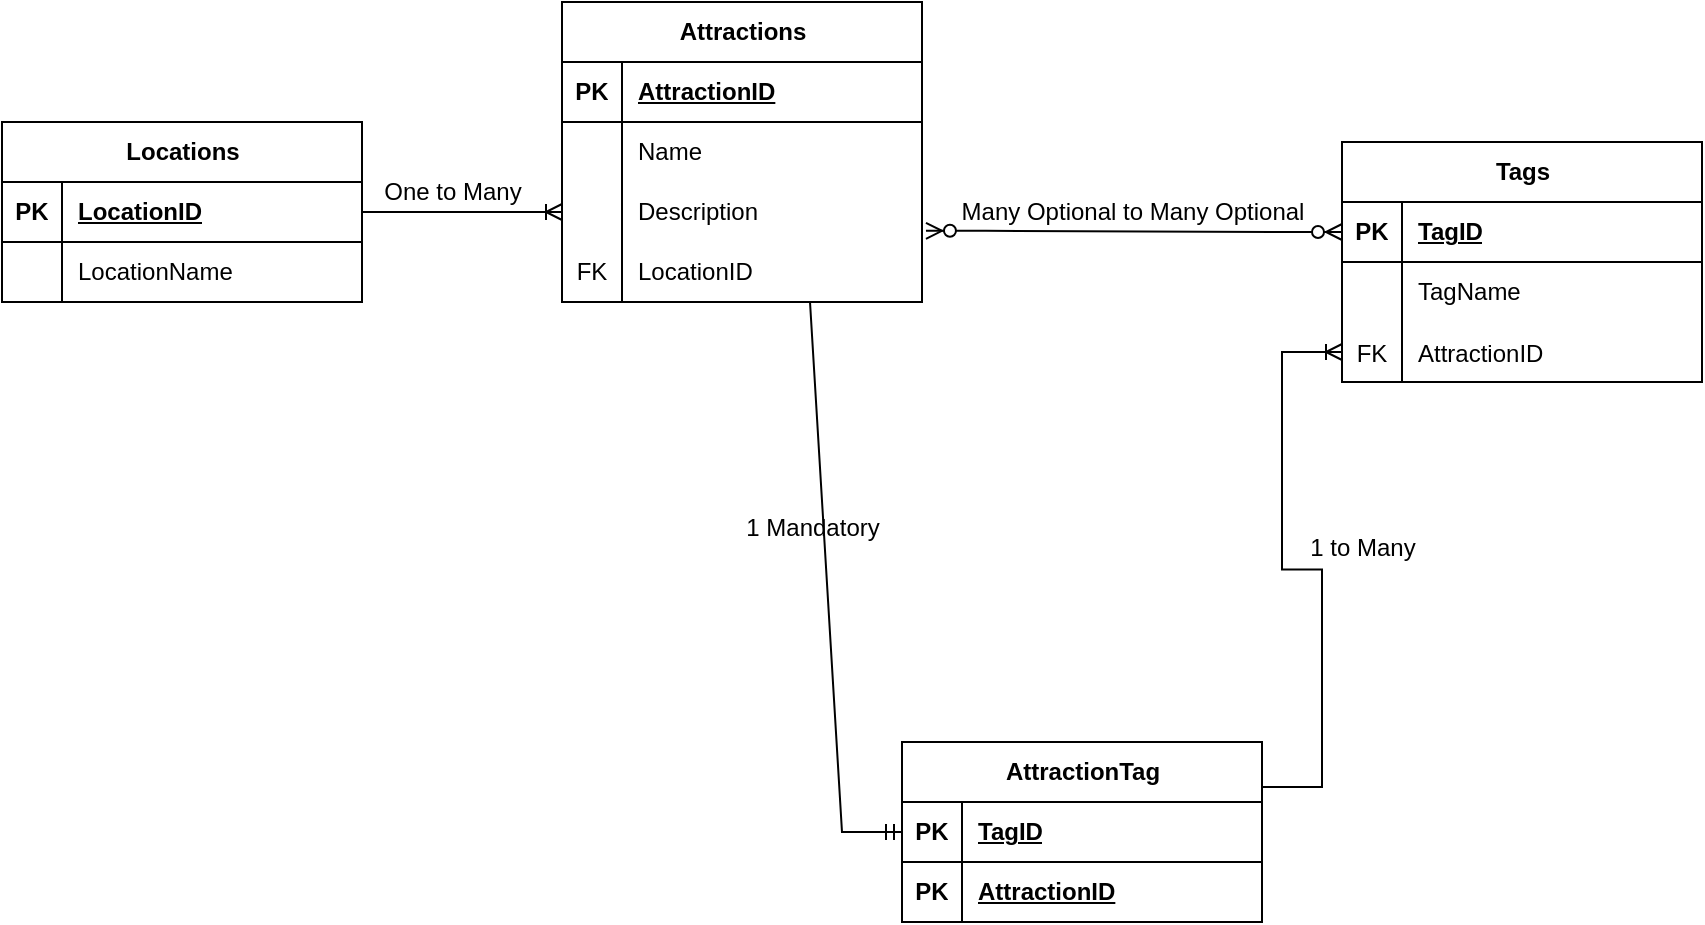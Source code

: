 <mxfile version="26.0.16">
  <diagram name="Side-1" id="rKUyRxC4BYb56EQMGkzL">
    <mxGraphModel dx="1050" dy="618" grid="1" gridSize="10" guides="1" tooltips="1" connect="1" arrows="1" fold="1" page="1" pageScale="1" pageWidth="827" pageHeight="1169" math="0" shadow="0">
      <root>
        <mxCell id="0" />
        <mxCell id="1" parent="0" />
        <mxCell id="lKHlqPu1OPqGblEZREFZ-5" value="Attractions" style="shape=table;startSize=30;container=1;collapsible=1;childLayout=tableLayout;fixedRows=1;rowLines=0;fontStyle=1;align=center;resizeLast=1;html=1;" vertex="1" parent="1">
          <mxGeometry x="320" y="150" width="180" height="150" as="geometry" />
        </mxCell>
        <mxCell id="lKHlqPu1OPqGblEZREFZ-6" value="" style="shape=tableRow;horizontal=0;startSize=0;swimlaneHead=0;swimlaneBody=0;fillColor=none;collapsible=0;dropTarget=0;points=[[0,0.5],[1,0.5]];portConstraint=eastwest;top=0;left=0;right=0;bottom=1;" vertex="1" parent="lKHlqPu1OPqGblEZREFZ-5">
          <mxGeometry y="30" width="180" height="30" as="geometry" />
        </mxCell>
        <mxCell id="lKHlqPu1OPqGblEZREFZ-7" value="PK" style="shape=partialRectangle;connectable=0;fillColor=none;top=0;left=0;bottom=0;right=0;fontStyle=1;overflow=hidden;whiteSpace=wrap;html=1;" vertex="1" parent="lKHlqPu1OPqGblEZREFZ-6">
          <mxGeometry width="30" height="30" as="geometry">
            <mxRectangle width="30" height="30" as="alternateBounds" />
          </mxGeometry>
        </mxCell>
        <mxCell id="lKHlqPu1OPqGblEZREFZ-8" value="AttractionID" style="shape=partialRectangle;connectable=0;fillColor=none;top=0;left=0;bottom=0;right=0;align=left;spacingLeft=6;fontStyle=5;overflow=hidden;whiteSpace=wrap;html=1;" vertex="1" parent="lKHlqPu1OPqGblEZREFZ-6">
          <mxGeometry x="30" width="150" height="30" as="geometry">
            <mxRectangle width="150" height="30" as="alternateBounds" />
          </mxGeometry>
        </mxCell>
        <mxCell id="lKHlqPu1OPqGblEZREFZ-9" value="" style="shape=tableRow;horizontal=0;startSize=0;swimlaneHead=0;swimlaneBody=0;fillColor=none;collapsible=0;dropTarget=0;points=[[0,0.5],[1,0.5]];portConstraint=eastwest;top=0;left=0;right=0;bottom=0;" vertex="1" parent="lKHlqPu1OPqGblEZREFZ-5">
          <mxGeometry y="60" width="180" height="30" as="geometry" />
        </mxCell>
        <mxCell id="lKHlqPu1OPqGblEZREFZ-10" value="" style="shape=partialRectangle;connectable=0;fillColor=none;top=0;left=0;bottom=0;right=0;editable=1;overflow=hidden;whiteSpace=wrap;html=1;" vertex="1" parent="lKHlqPu1OPqGblEZREFZ-9">
          <mxGeometry width="30" height="30" as="geometry">
            <mxRectangle width="30" height="30" as="alternateBounds" />
          </mxGeometry>
        </mxCell>
        <mxCell id="lKHlqPu1OPqGblEZREFZ-11" value="Name" style="shape=partialRectangle;connectable=0;fillColor=none;top=0;left=0;bottom=0;right=0;align=left;spacingLeft=6;overflow=hidden;whiteSpace=wrap;html=1;" vertex="1" parent="lKHlqPu1OPqGblEZREFZ-9">
          <mxGeometry x="30" width="150" height="30" as="geometry">
            <mxRectangle width="150" height="30" as="alternateBounds" />
          </mxGeometry>
        </mxCell>
        <mxCell id="lKHlqPu1OPqGblEZREFZ-12" value="" style="shape=tableRow;horizontal=0;startSize=0;swimlaneHead=0;swimlaneBody=0;fillColor=none;collapsible=0;dropTarget=0;points=[[0,0.5],[1,0.5]];portConstraint=eastwest;top=0;left=0;right=0;bottom=0;" vertex="1" parent="lKHlqPu1OPqGblEZREFZ-5">
          <mxGeometry y="90" width="180" height="30" as="geometry" />
        </mxCell>
        <mxCell id="lKHlqPu1OPqGblEZREFZ-13" value="" style="shape=partialRectangle;connectable=0;fillColor=none;top=0;left=0;bottom=0;right=0;editable=1;overflow=hidden;whiteSpace=wrap;html=1;" vertex="1" parent="lKHlqPu1OPqGblEZREFZ-12">
          <mxGeometry width="30" height="30" as="geometry">
            <mxRectangle width="30" height="30" as="alternateBounds" />
          </mxGeometry>
        </mxCell>
        <mxCell id="lKHlqPu1OPqGblEZREFZ-14" value="Description" style="shape=partialRectangle;connectable=0;fillColor=none;top=0;left=0;bottom=0;right=0;align=left;spacingLeft=6;overflow=hidden;whiteSpace=wrap;html=1;" vertex="1" parent="lKHlqPu1OPqGblEZREFZ-12">
          <mxGeometry x="30" width="150" height="30" as="geometry">
            <mxRectangle width="150" height="30" as="alternateBounds" />
          </mxGeometry>
        </mxCell>
        <mxCell id="lKHlqPu1OPqGblEZREFZ-15" value="" style="shape=tableRow;horizontal=0;startSize=0;swimlaneHead=0;swimlaneBody=0;fillColor=none;collapsible=0;dropTarget=0;points=[[0,0.5],[1,0.5]];portConstraint=eastwest;top=0;left=0;right=0;bottom=0;" vertex="1" parent="lKHlqPu1OPqGblEZREFZ-5">
          <mxGeometry y="120" width="180" height="30" as="geometry" />
        </mxCell>
        <mxCell id="lKHlqPu1OPqGblEZREFZ-16" value="FK" style="shape=partialRectangle;connectable=0;fillColor=none;top=0;left=0;bottom=0;right=0;editable=1;overflow=hidden;whiteSpace=wrap;html=1;" vertex="1" parent="lKHlqPu1OPqGblEZREFZ-15">
          <mxGeometry width="30" height="30" as="geometry">
            <mxRectangle width="30" height="30" as="alternateBounds" />
          </mxGeometry>
        </mxCell>
        <mxCell id="lKHlqPu1OPqGblEZREFZ-17" value="LocationID" style="shape=partialRectangle;connectable=0;fillColor=none;top=0;left=0;bottom=0;right=0;align=left;spacingLeft=6;overflow=hidden;whiteSpace=wrap;html=1;" vertex="1" parent="lKHlqPu1OPqGblEZREFZ-15">
          <mxGeometry x="30" width="150" height="30" as="geometry">
            <mxRectangle width="150" height="30" as="alternateBounds" />
          </mxGeometry>
        </mxCell>
        <mxCell id="lKHlqPu1OPqGblEZREFZ-18" value="Locations" style="shape=table;startSize=30;container=1;collapsible=1;childLayout=tableLayout;fixedRows=1;rowLines=0;fontStyle=1;align=center;resizeLast=1;html=1;" vertex="1" parent="1">
          <mxGeometry x="40" y="210" width="180" height="90" as="geometry" />
        </mxCell>
        <mxCell id="lKHlqPu1OPqGblEZREFZ-19" value="" style="shape=tableRow;horizontal=0;startSize=0;swimlaneHead=0;swimlaneBody=0;fillColor=none;collapsible=0;dropTarget=0;points=[[0,0.5],[1,0.5]];portConstraint=eastwest;top=0;left=0;right=0;bottom=1;" vertex="1" parent="lKHlqPu1OPqGblEZREFZ-18">
          <mxGeometry y="30" width="180" height="30" as="geometry" />
        </mxCell>
        <mxCell id="lKHlqPu1OPqGblEZREFZ-20" value="PK" style="shape=partialRectangle;connectable=0;fillColor=none;top=0;left=0;bottom=0;right=0;fontStyle=1;overflow=hidden;whiteSpace=wrap;html=1;" vertex="1" parent="lKHlqPu1OPqGblEZREFZ-19">
          <mxGeometry width="30" height="30" as="geometry">
            <mxRectangle width="30" height="30" as="alternateBounds" />
          </mxGeometry>
        </mxCell>
        <mxCell id="lKHlqPu1OPqGblEZREFZ-21" value="LocationID" style="shape=partialRectangle;connectable=0;fillColor=none;top=0;left=0;bottom=0;right=0;align=left;spacingLeft=6;fontStyle=5;overflow=hidden;whiteSpace=wrap;html=1;" vertex="1" parent="lKHlqPu1OPqGblEZREFZ-19">
          <mxGeometry x="30" width="150" height="30" as="geometry">
            <mxRectangle width="150" height="30" as="alternateBounds" />
          </mxGeometry>
        </mxCell>
        <mxCell id="lKHlqPu1OPqGblEZREFZ-22" value="" style="shape=tableRow;horizontal=0;startSize=0;swimlaneHead=0;swimlaneBody=0;fillColor=none;collapsible=0;dropTarget=0;points=[[0,0.5],[1,0.5]];portConstraint=eastwest;top=0;left=0;right=0;bottom=0;" vertex="1" parent="lKHlqPu1OPqGblEZREFZ-18">
          <mxGeometry y="60" width="180" height="30" as="geometry" />
        </mxCell>
        <mxCell id="lKHlqPu1OPqGblEZREFZ-23" value="" style="shape=partialRectangle;connectable=0;fillColor=none;top=0;left=0;bottom=0;right=0;editable=1;overflow=hidden;whiteSpace=wrap;html=1;" vertex="1" parent="lKHlqPu1OPqGblEZREFZ-22">
          <mxGeometry width="30" height="30" as="geometry">
            <mxRectangle width="30" height="30" as="alternateBounds" />
          </mxGeometry>
        </mxCell>
        <mxCell id="lKHlqPu1OPqGblEZREFZ-24" value="LocationName" style="shape=partialRectangle;connectable=0;fillColor=none;top=0;left=0;bottom=0;right=0;align=left;spacingLeft=6;overflow=hidden;whiteSpace=wrap;html=1;" vertex="1" parent="lKHlqPu1OPqGblEZREFZ-22">
          <mxGeometry x="30" width="150" height="30" as="geometry">
            <mxRectangle width="150" height="30" as="alternateBounds" />
          </mxGeometry>
        </mxCell>
        <mxCell id="lKHlqPu1OPqGblEZREFZ-31" value="" style="edgeStyle=entityRelationEdgeStyle;fontSize=12;html=1;endArrow=ERoneToMany;rounded=0;exitX=1;exitY=0.5;exitDx=0;exitDy=0;entryX=0;entryY=0.5;entryDx=0;entryDy=0;" edge="1" parent="1" source="lKHlqPu1OPqGblEZREFZ-19" target="lKHlqPu1OPqGblEZREFZ-12">
          <mxGeometry width="100" height="100" relative="1" as="geometry">
            <mxPoint x="460" y="170" as="sourcePoint" />
            <mxPoint x="410" y="230" as="targetPoint" />
            <Array as="points">
              <mxPoint x="270" y="250" />
              <mxPoint x="430" y="180" />
              <mxPoint x="380" y="210" />
            </Array>
          </mxGeometry>
        </mxCell>
        <mxCell id="lKHlqPu1OPqGblEZREFZ-45" value="Tags" style="shape=table;startSize=30;container=1;collapsible=1;childLayout=tableLayout;fixedRows=1;rowLines=0;fontStyle=1;align=center;resizeLast=1;html=1;" vertex="1" parent="1">
          <mxGeometry x="710" y="220" width="180" height="120" as="geometry" />
        </mxCell>
        <mxCell id="lKHlqPu1OPqGblEZREFZ-46" value="" style="shape=tableRow;horizontal=0;startSize=0;swimlaneHead=0;swimlaneBody=0;fillColor=none;collapsible=0;dropTarget=0;points=[[0,0.5],[1,0.5]];portConstraint=eastwest;top=0;left=0;right=0;bottom=1;" vertex="1" parent="lKHlqPu1OPqGblEZREFZ-45">
          <mxGeometry y="30" width="180" height="30" as="geometry" />
        </mxCell>
        <mxCell id="lKHlqPu1OPqGblEZREFZ-47" value="PK" style="shape=partialRectangle;connectable=0;fillColor=none;top=0;left=0;bottom=0;right=0;fontStyle=1;overflow=hidden;whiteSpace=wrap;html=1;" vertex="1" parent="lKHlqPu1OPqGblEZREFZ-46">
          <mxGeometry width="30" height="30" as="geometry">
            <mxRectangle width="30" height="30" as="alternateBounds" />
          </mxGeometry>
        </mxCell>
        <mxCell id="lKHlqPu1OPqGblEZREFZ-48" value="TagID" style="shape=partialRectangle;connectable=0;fillColor=none;top=0;left=0;bottom=0;right=0;align=left;spacingLeft=6;fontStyle=5;overflow=hidden;whiteSpace=wrap;html=1;" vertex="1" parent="lKHlqPu1OPqGblEZREFZ-46">
          <mxGeometry x="30" width="150" height="30" as="geometry">
            <mxRectangle width="150" height="30" as="alternateBounds" />
          </mxGeometry>
        </mxCell>
        <mxCell id="lKHlqPu1OPqGblEZREFZ-49" value="" style="shape=tableRow;horizontal=0;startSize=0;swimlaneHead=0;swimlaneBody=0;fillColor=none;collapsible=0;dropTarget=0;points=[[0,0.5],[1,0.5]];portConstraint=eastwest;top=0;left=0;right=0;bottom=0;" vertex="1" parent="lKHlqPu1OPqGblEZREFZ-45">
          <mxGeometry y="60" width="180" height="30" as="geometry" />
        </mxCell>
        <mxCell id="lKHlqPu1OPqGblEZREFZ-50" value="" style="shape=partialRectangle;connectable=0;fillColor=none;top=0;left=0;bottom=0;right=0;editable=1;overflow=hidden;whiteSpace=wrap;html=1;" vertex="1" parent="lKHlqPu1OPqGblEZREFZ-49">
          <mxGeometry width="30" height="30" as="geometry">
            <mxRectangle width="30" height="30" as="alternateBounds" />
          </mxGeometry>
        </mxCell>
        <mxCell id="lKHlqPu1OPqGblEZREFZ-51" value="TagName" style="shape=partialRectangle;connectable=0;fillColor=none;top=0;left=0;bottom=0;right=0;align=left;spacingLeft=6;overflow=hidden;whiteSpace=wrap;html=1;" vertex="1" parent="lKHlqPu1OPqGblEZREFZ-49">
          <mxGeometry x="30" width="150" height="30" as="geometry">
            <mxRectangle width="150" height="30" as="alternateBounds" />
          </mxGeometry>
        </mxCell>
        <mxCell id="lKHlqPu1OPqGblEZREFZ-66" value="" style="shape=tableRow;horizontal=0;startSize=0;swimlaneHead=0;swimlaneBody=0;fillColor=none;collapsible=0;dropTarget=0;points=[[0,0.5],[1,0.5]];portConstraint=eastwest;top=0;left=0;right=0;bottom=0;" vertex="1" parent="lKHlqPu1OPqGblEZREFZ-45">
          <mxGeometry y="90" width="180" height="30" as="geometry" />
        </mxCell>
        <mxCell id="lKHlqPu1OPqGblEZREFZ-67" value="FK" style="shape=partialRectangle;connectable=0;fillColor=none;top=0;left=0;bottom=0;right=0;editable=1;overflow=hidden;" vertex="1" parent="lKHlqPu1OPqGblEZREFZ-66">
          <mxGeometry width="30" height="30" as="geometry">
            <mxRectangle width="30" height="30" as="alternateBounds" />
          </mxGeometry>
        </mxCell>
        <mxCell id="lKHlqPu1OPqGblEZREFZ-68" value="AttractionID" style="shape=partialRectangle;connectable=0;fillColor=none;top=0;left=0;bottom=0;right=0;align=left;spacingLeft=6;overflow=hidden;" vertex="1" parent="lKHlqPu1OPqGblEZREFZ-66">
          <mxGeometry x="30" width="150" height="30" as="geometry">
            <mxRectangle width="150" height="30" as="alternateBounds" />
          </mxGeometry>
        </mxCell>
        <mxCell id="lKHlqPu1OPqGblEZREFZ-59" value="One to Many" style="text;html=1;align=center;verticalAlign=middle;resizable=0;points=[];autosize=1;strokeColor=none;fillColor=none;" vertex="1" parent="1">
          <mxGeometry x="220" y="230" width="90" height="30" as="geometry" />
        </mxCell>
        <mxCell id="lKHlqPu1OPqGblEZREFZ-60" value="Many Optional&amp;nbsp;to Many Optional" style="text;html=1;align=center;verticalAlign=middle;resizable=0;points=[];autosize=1;strokeColor=none;fillColor=none;" vertex="1" parent="1">
          <mxGeometry x="510" y="240" width="190" height="30" as="geometry" />
        </mxCell>
        <mxCell id="lKHlqPu1OPqGblEZREFZ-62" value="" style="edgeStyle=entityRelationEdgeStyle;fontSize=12;html=1;endArrow=ERzeroToMany;endFill=1;startArrow=ERzeroToMany;rounded=0;exitX=1.011;exitY=0.813;exitDx=0;exitDy=0;exitPerimeter=0;entryX=0;entryY=0.5;entryDx=0;entryDy=0;" edge="1" parent="1" source="lKHlqPu1OPqGblEZREFZ-12" target="lKHlqPu1OPqGblEZREFZ-46">
          <mxGeometry width="100" height="100" relative="1" as="geometry">
            <mxPoint x="510" y="260" as="sourcePoint" />
            <mxPoint x="700" y="260" as="targetPoint" />
          </mxGeometry>
        </mxCell>
        <mxCell id="lKHlqPu1OPqGblEZREFZ-69" value="AttractionTag" style="shape=table;startSize=30;container=1;collapsible=1;childLayout=tableLayout;fixedRows=1;rowLines=0;fontStyle=1;align=center;resizeLast=1;html=1;" vertex="1" parent="1">
          <mxGeometry x="490" y="520" width="180" height="90" as="geometry" />
        </mxCell>
        <mxCell id="lKHlqPu1OPqGblEZREFZ-70" value="" style="shape=tableRow;horizontal=0;startSize=0;swimlaneHead=0;swimlaneBody=0;fillColor=none;collapsible=0;dropTarget=0;points=[[0,0.5],[1,0.5]];portConstraint=eastwest;top=0;left=0;right=0;bottom=1;" vertex="1" parent="lKHlqPu1OPqGblEZREFZ-69">
          <mxGeometry y="30" width="180" height="30" as="geometry" />
        </mxCell>
        <mxCell id="lKHlqPu1OPqGblEZREFZ-71" value="PK" style="shape=partialRectangle;connectable=0;fillColor=none;top=0;left=0;bottom=0;right=0;fontStyle=1;overflow=hidden;whiteSpace=wrap;html=1;" vertex="1" parent="lKHlqPu1OPqGblEZREFZ-70">
          <mxGeometry width="30" height="30" as="geometry">
            <mxRectangle width="30" height="30" as="alternateBounds" />
          </mxGeometry>
        </mxCell>
        <mxCell id="lKHlqPu1OPqGblEZREFZ-72" value="TagID" style="shape=partialRectangle;connectable=0;fillColor=none;top=0;left=0;bottom=0;right=0;align=left;spacingLeft=6;fontStyle=5;overflow=hidden;whiteSpace=wrap;html=1;" vertex="1" parent="lKHlqPu1OPqGblEZREFZ-70">
          <mxGeometry x="30" width="150" height="30" as="geometry">
            <mxRectangle width="150" height="30" as="alternateBounds" />
          </mxGeometry>
        </mxCell>
        <mxCell id="lKHlqPu1OPqGblEZREFZ-73" value="" style="shape=tableRow;horizontal=0;startSize=0;swimlaneHead=0;swimlaneBody=0;fillColor=none;collapsible=0;dropTarget=0;points=[[0,0.5],[1,0.5]];portConstraint=eastwest;top=0;left=0;right=0;bottom=0;" vertex="1" parent="lKHlqPu1OPqGblEZREFZ-69">
          <mxGeometry y="60" width="180" height="30" as="geometry" />
        </mxCell>
        <mxCell id="lKHlqPu1OPqGblEZREFZ-74" value="&lt;b&gt;PK&lt;/b&gt;" style="shape=partialRectangle;connectable=0;fillColor=none;top=0;left=0;bottom=1;right=0;editable=1;overflow=hidden;whiteSpace=wrap;html=1;" vertex="1" parent="lKHlqPu1OPqGblEZREFZ-73">
          <mxGeometry width="30" height="30" as="geometry">
            <mxRectangle width="30" height="30" as="alternateBounds" />
          </mxGeometry>
        </mxCell>
        <mxCell id="lKHlqPu1OPqGblEZREFZ-75" value="&lt;b&gt;&lt;u&gt;AttractionID&lt;/u&gt;&lt;/b&gt;" style="shape=partialRectangle;connectable=0;fillColor=none;top=0;left=0;bottom=1;right=0;align=left;spacingLeft=6;overflow=hidden;whiteSpace=wrap;html=1;strokeWidth=1;labelBorderColor=none;" vertex="1" parent="lKHlqPu1OPqGblEZREFZ-73">
          <mxGeometry x="30" width="150" height="30" as="geometry">
            <mxRectangle width="150" height="30" as="alternateBounds" />
          </mxGeometry>
        </mxCell>
        <mxCell id="lKHlqPu1OPqGblEZREFZ-90" value="" style="edgeStyle=entityRelationEdgeStyle;fontSize=12;html=1;endArrow=ERmandOne;rounded=0;exitX=0.513;exitY=0.987;exitDx=0;exitDy=0;exitPerimeter=0;entryX=0;entryY=0.5;entryDx=0;entryDy=0;" edge="1" parent="1" target="lKHlqPu1OPqGblEZREFZ-70">
          <mxGeometry width="100" height="100" relative="1" as="geometry">
            <mxPoint x="414.0" y="300" as="sourcePoint" />
            <mxPoint x="688.42" y="586.79" as="targetPoint" />
          </mxGeometry>
        </mxCell>
        <mxCell id="lKHlqPu1OPqGblEZREFZ-92" value="1 to Many&lt;div&gt;&lt;br&gt;&lt;/div&gt;" style="text;html=1;align=center;verticalAlign=middle;resizable=0;points=[];autosize=1;strokeColor=none;fillColor=none;" vertex="1" parent="1">
          <mxGeometry x="680" y="410" width="80" height="40" as="geometry" />
        </mxCell>
        <mxCell id="lKHlqPu1OPqGblEZREFZ-93" value="1 Mandatory&lt;div&gt;&lt;br&gt;&lt;/div&gt;" style="text;html=1;align=center;verticalAlign=middle;resizable=0;points=[];autosize=1;strokeColor=none;fillColor=none;rotation=0;" vertex="1" parent="1">
          <mxGeometry x="400" y="400" width="90" height="40" as="geometry" />
        </mxCell>
        <mxCell id="lKHlqPu1OPqGblEZREFZ-98" value="" style="edgeStyle=entityRelationEdgeStyle;fontSize=12;html=1;endArrow=ERoneToMany;rounded=0;exitX=1;exitY=0.25;exitDx=0;exitDy=0;entryX=0;entryY=0.5;entryDx=0;entryDy=0;" edge="1" parent="1" source="lKHlqPu1OPqGblEZREFZ-69" target="lKHlqPu1OPqGblEZREFZ-66">
          <mxGeometry width="100" height="100" relative="1" as="geometry">
            <mxPoint x="670" y="480" as="sourcePoint" />
            <mxPoint x="770" y="380" as="targetPoint" />
          </mxGeometry>
        </mxCell>
      </root>
    </mxGraphModel>
  </diagram>
</mxfile>
